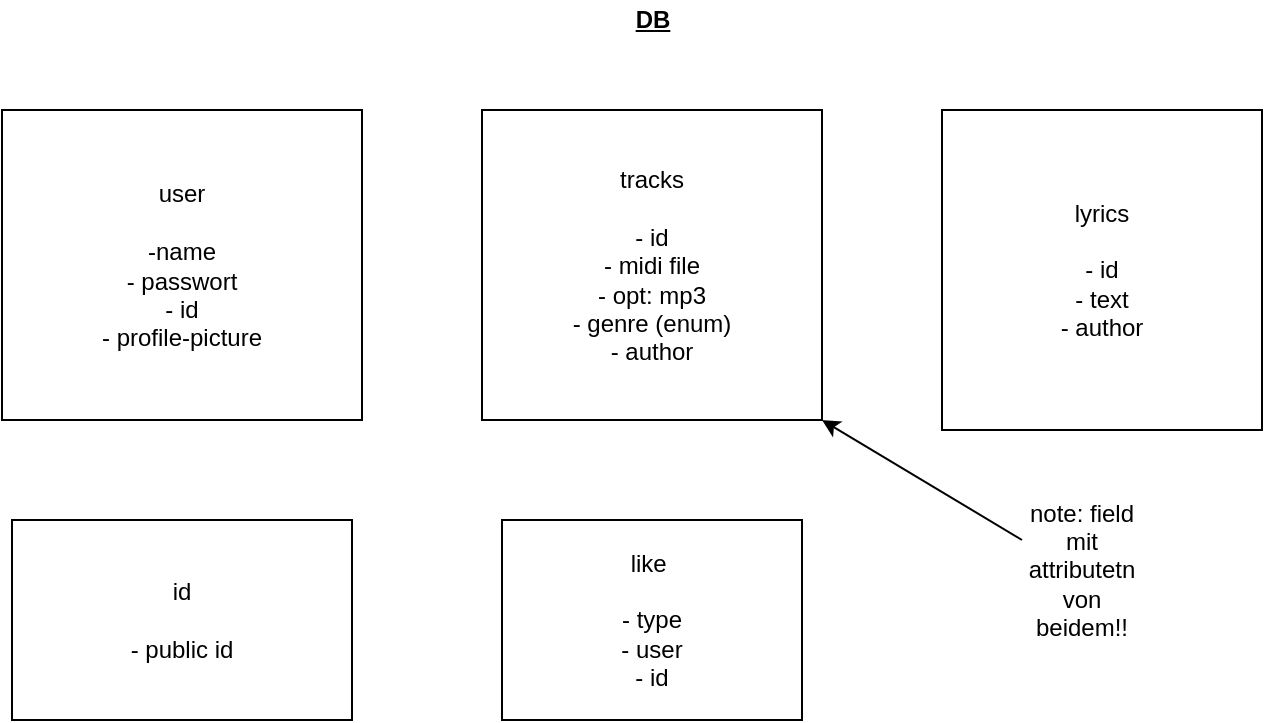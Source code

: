 <mxfile version="18.0.1" type="device"><diagram id="LhwkA64hWOcbHoUUxv4X" name="Seite-1"><mxGraphModel dx="1422" dy="879" grid="1" gridSize="10" guides="1" tooltips="1" connect="1" arrows="1" fold="1" page="1" pageScale="1" pageWidth="827" pageHeight="1169" math="0" shadow="0"><root><mxCell id="0"/><mxCell id="1" parent="0"/><mxCell id="EhT1vFTyTINQ-X58VmT4-1" value="tracks&lt;br&gt;&lt;br&gt;- id&lt;br&gt;- midi file&lt;br&gt;- opt: mp3&lt;br&gt;- genre (enum)&lt;br&gt;- author" style="rounded=0;whiteSpace=wrap;html=1;" vertex="1" parent="1"><mxGeometry x="360" y="175" width="170" height="155" as="geometry"/></mxCell><mxCell id="EhT1vFTyTINQ-X58VmT4-2" value="user&lt;br&gt;&lt;br&gt;-name&lt;br&gt;- passwort&lt;br&gt;- id&lt;br&gt;- profile-picture" style="rounded=0;whiteSpace=wrap;html=1;" vertex="1" parent="1"><mxGeometry x="120" y="175" width="180" height="155" as="geometry"/></mxCell><mxCell id="EhT1vFTyTINQ-X58VmT4-3" value="lyrics&lt;br&gt;&lt;br&gt;- id&lt;br&gt;- text&lt;br&gt;- author" style="rounded=0;whiteSpace=wrap;html=1;" vertex="1" parent="1"><mxGeometry x="590" y="175" width="160" height="160" as="geometry"/></mxCell><mxCell id="EhT1vFTyTINQ-X58VmT4-4" value="id&lt;br&gt;&lt;br&gt;- public id" style="rounded=0;whiteSpace=wrap;html=1;" vertex="1" parent="1"><mxGeometry x="125" y="380" width="170" height="100" as="geometry"/></mxCell><mxCell id="EhT1vFTyTINQ-X58VmT4-5" value="like&amp;nbsp;&lt;br&gt;&lt;br&gt;- type&lt;br&gt;- user&lt;br&gt;- id" style="rounded=0;whiteSpace=wrap;html=1;" vertex="1" parent="1"><mxGeometry x="370" y="380" width="150" height="100" as="geometry"/></mxCell><mxCell id="EhT1vFTyTINQ-X58VmT4-6" value="&lt;b&gt;&lt;u&gt;DB&lt;/u&gt;&lt;/b&gt;" style="text;html=1;align=center;verticalAlign=middle;resizable=0;points=[];autosize=1;strokeColor=none;fillColor=none;" vertex="1" parent="1"><mxGeometry x="430" y="120" width="30" height="20" as="geometry"/></mxCell><mxCell id="EhT1vFTyTINQ-X58VmT4-8" value="note: field mit attributetn von beidem!!" style="text;html=1;strokeColor=none;fillColor=none;align=center;verticalAlign=middle;whiteSpace=wrap;rounded=0;" vertex="1" parent="1"><mxGeometry x="630" y="390" width="60" height="30" as="geometry"/></mxCell><mxCell id="EhT1vFTyTINQ-X58VmT4-9" value="" style="endArrow=classic;html=1;rounded=0;exitX=0;exitY=0;exitDx=0;exitDy=0;entryX=1;entryY=1;entryDx=0;entryDy=0;" edge="1" parent="1" source="EhT1vFTyTINQ-X58VmT4-8" target="EhT1vFTyTINQ-X58VmT4-1"><mxGeometry width="50" height="50" relative="1" as="geometry"><mxPoint x="610" y="370" as="sourcePoint"/><mxPoint x="530" y="310" as="targetPoint"/></mxGeometry></mxCell></root></mxGraphModel></diagram></mxfile>